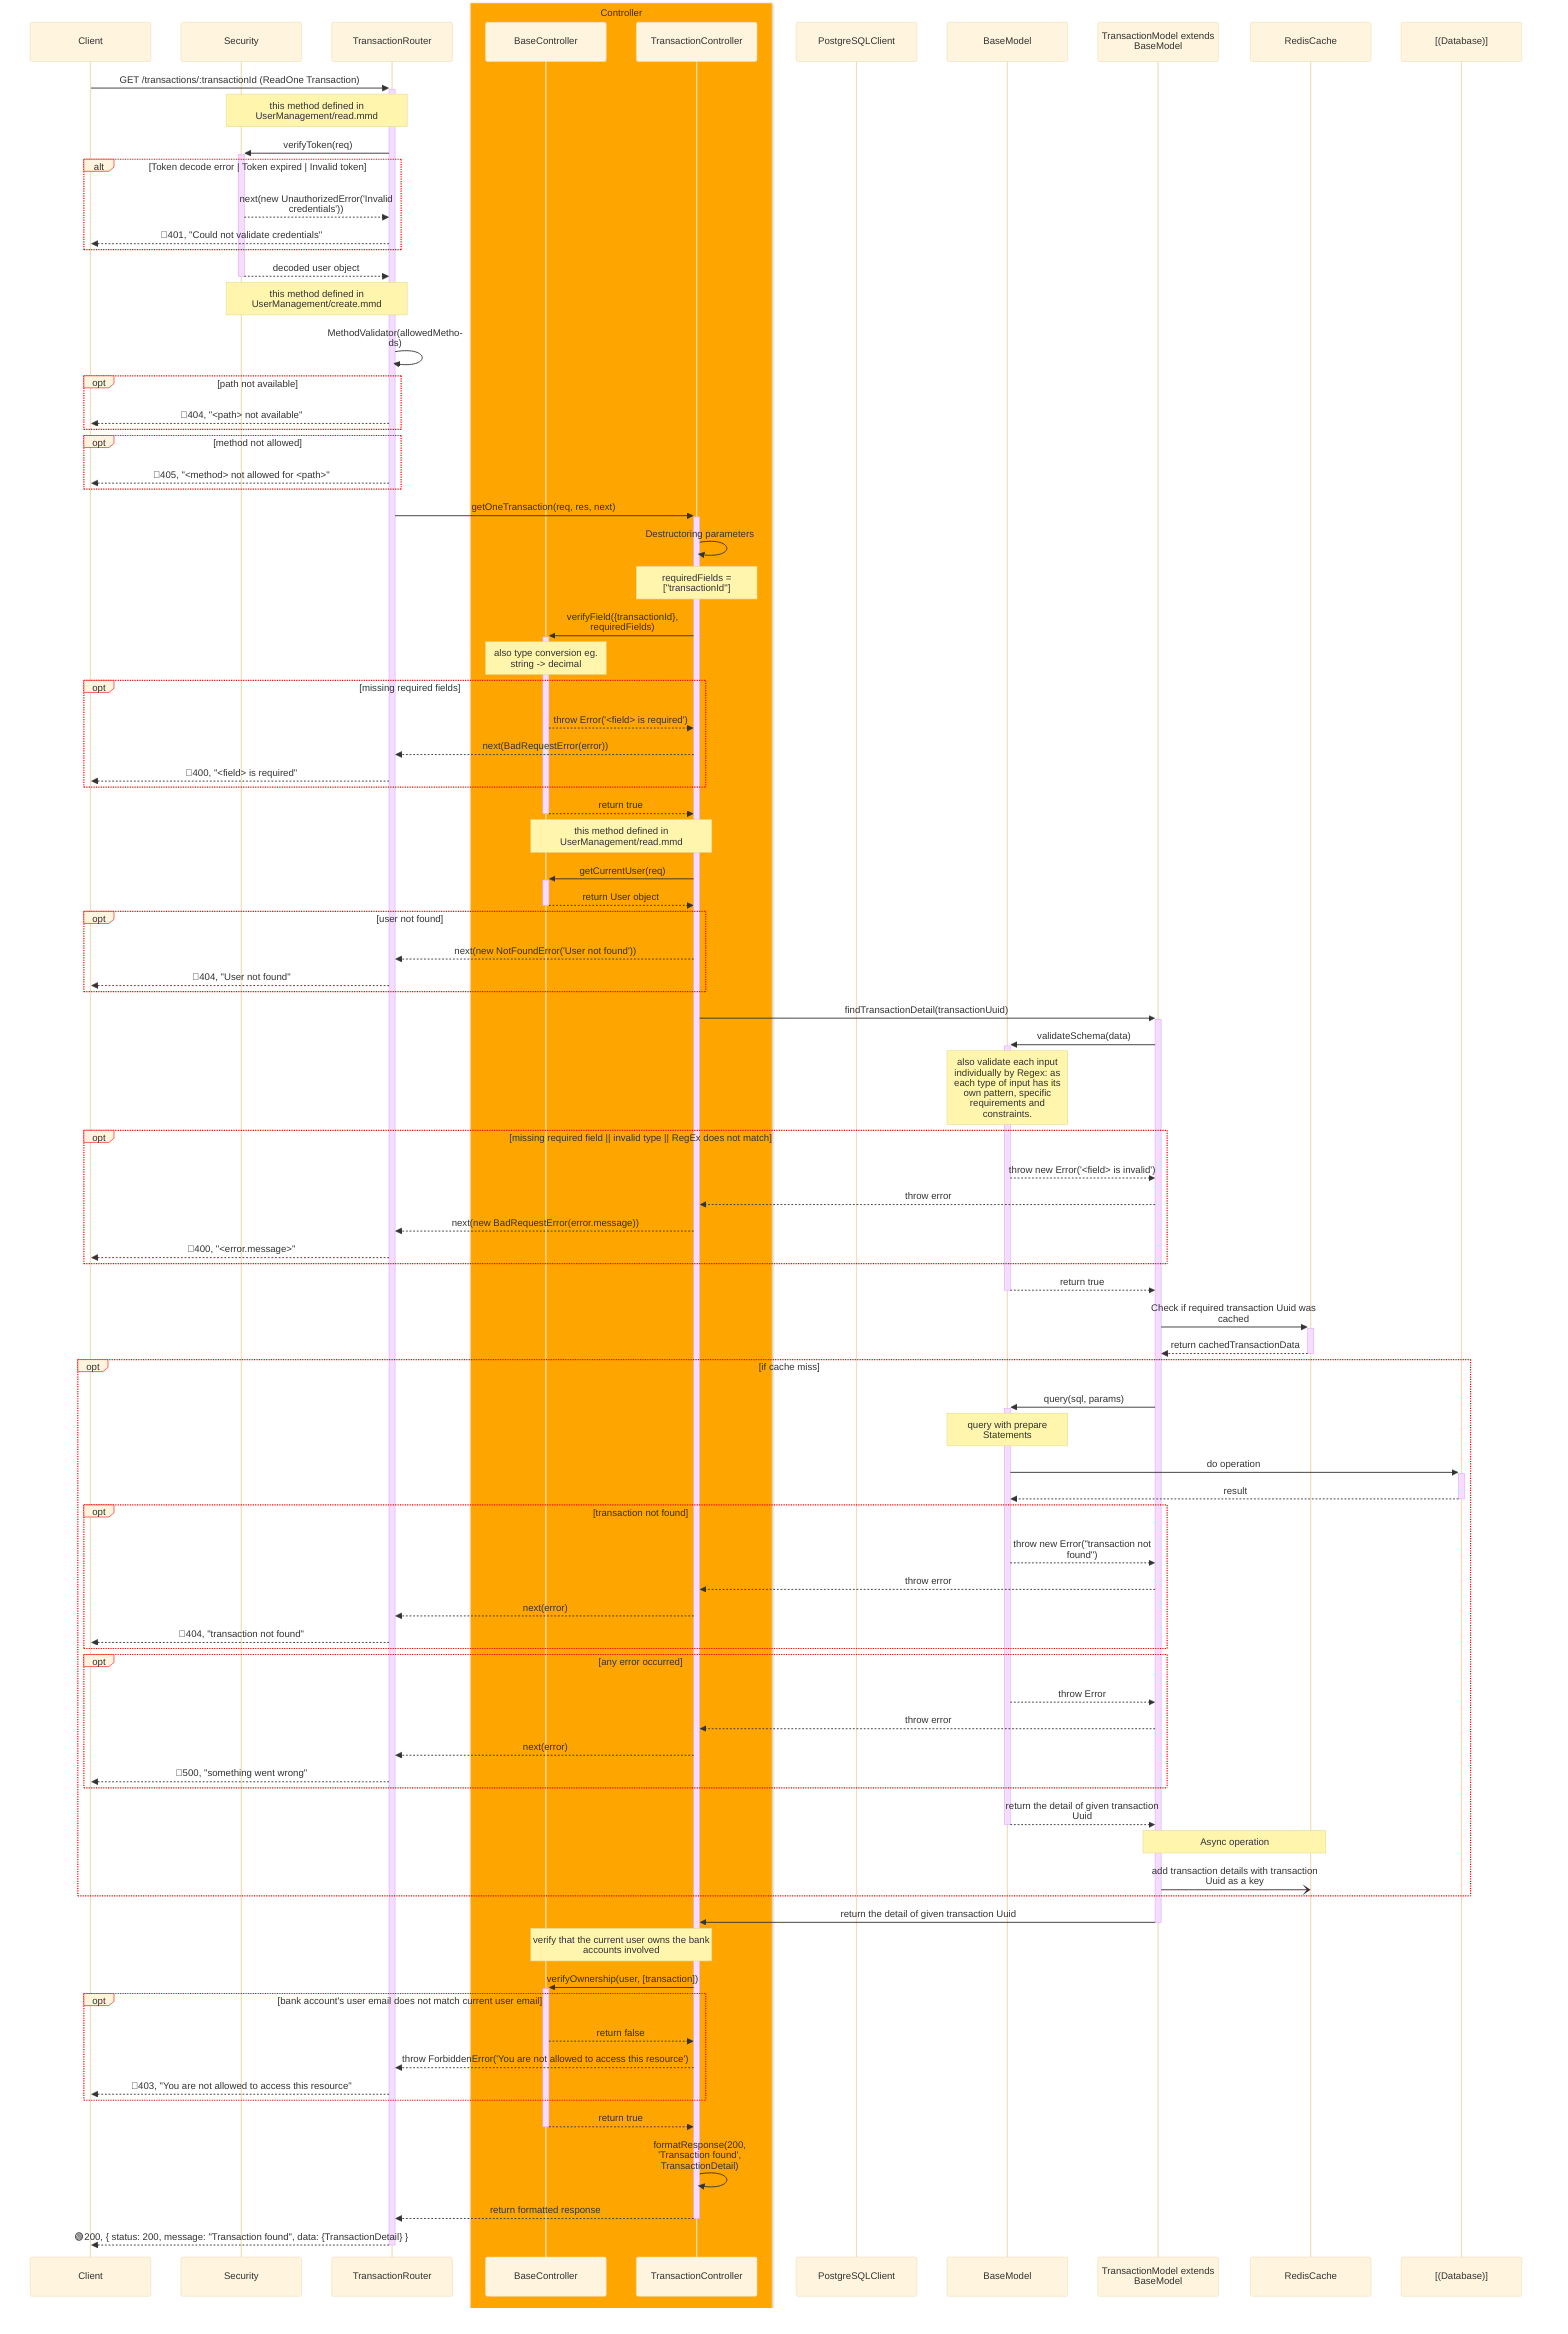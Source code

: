 %%{
    init: {
        "theme":"base",
        "themeVariables": {
            'labelBoxBorderColor': '#ff0000'
        },
        "sequence": { 
            "wrap": true, 
            "width": 200 
        } 
    }
}%%
sequenceDiagram
    participant Client
    participant Sec as Security
    participant Router as TransactionRouter
    box orange Controller
        participant BaseCont as BaseController
        participant Cont as TransactionController
    end
    participant PGClient as PostgreSQLClient
    participant BaseModel as BaseModel
    participant Model as TransactionModel extends BaseModel
    %% participant ContainsModel as ContainsModel extends BaseModel
    %% participant BankAccountModel as BankAccountModel extends BaseModel
    participant Redis as RedisCache
    participant DB as [(Database)]

    Client->>+Router: GET /transactions/:transactionId (ReadOne Transaction)
     Note over Sec, Router: this method defined in UserManagement/read.mmd
    Router->>+Sec: verifyToken(req)
    alt Token decode error | Token expired | Invalid token
        Sec-->>Router: next(new UnauthorizedError('Invalid credentials'))
        Router-->>Client: 🔴401, "Could not validate credentials"
    end
    Sec-->>-Router: decoded user object

    Note over Sec, Router: this method defined in UserManagement/create.mmd
    Router->>Router: MethodValidator(allowedMethods)
    opt path not available
        Router-->>Client: 🔴404, "<path> not available"
    end
    opt method not allowed
        Router-->>Client: 🔴405, "<method> not allowed for <path>"
    end

    Router->>+Cont: getOneTransaction(req, res, next)
    Cont->>Cont: Destructoring parameters
    
    Note over Cont: requiredFields = ["transactionId"]
    Cont->>+BaseCont: verifyField({transactionId}, requiredFields)
    Note over BaseCont: also type conversion eg. string -> decimal
    opt missing required fields
        BaseCont-->>Cont: throw Error('<field> is required')
        Cont-->>Router: next(BadRequestError(error))
        Router-->>Client: 🔴400, "<field> is required"
    end
    BaseCont-->>-Cont: return true

    Note over Cont, BaseCont: this method defined in UserManagement/read.mmd
    Cont->>+BaseCont: getCurrentUser(req)
    BaseCont-->>-Cont: return User object
    opt user not found
        Cont-->>Router: next(new NotFoundError('User not found'))
        Router-->>Client: 🔴404, "User not found"
    end

    Cont->>+Model: findTransactionDetail(transactionUuid)

    Model->>+BaseModel: validateSchema(data) 
    Note over BaseModel: also validate each input individually by Regex: as each type of input has its own pattern, specific requirements and constraints.
    opt missing required field || invalid type || RegEx does not match
        BaseModel-->>Model: throw new Error('<field> is invalid')
        Model-->>Cont: throw error
        Cont-->>Router: next(new BadRequestError(error.message))
        Router-->>Client: 🔴400, "<error.message>"
    end
    BaseModel-->>-Model: return true

    Model->>+Redis: Check if required transaction Uuid was cached
    Redis-->>-Model: return cachedTransactionData
    opt if cache miss
        Model->>+BaseModel: query(sql, params)
        Note over BaseModel: query with prepare Statements
        BaseModel->>+DB: do operation
        DB-->>-BaseModel: result
        opt transaction not found
            BaseModel-->>Model: throw new Error("transaction not found")
            Model-->>Cont: throw error
            Cont-->>Router: next(error)
            Router-->>Client: 🔴404, "transaction not found"
        end
        opt any error occurred
            BaseModel-->>Model: throw Error
            Model-->>Cont: throw error
            Cont-->>Router: next(error)
            Router-->>Client: 🔴500, "something went wrong"
        end
        BaseModel-->>-Model: return the detail of given transaction Uuid 
        Note over Model, Redis: Async operation
        Model-)Redis: add transaction details with transaction Uuid as a key
    end
    Model->>-Cont: return the detail of given transaction Uuid

    Note over Cont, BaseCont: verify that the current user owns the bank accounts involved
    Cont->>+BaseCont: verifyOwnership(user, [transaction])
    opt bank account's user email does not match current user email
        BaseCont-->>Cont: return false
        Cont-->>Router: throw ForbiddenError('You are not allowed to access this resource')
        Router-->>Client: 🔴403, "You are not allowed to access this resource"
    end
    BaseCont-->>-Cont: return true
    
    Cont->>Cont: formatResponse(200, 'Transaction found', TransactionDetail)
    Cont-->>-Router: return formatted response
    Router-->>-Client: 🟢200, { status: 200, message: "Transaction found", data: {TransactionDetail} }